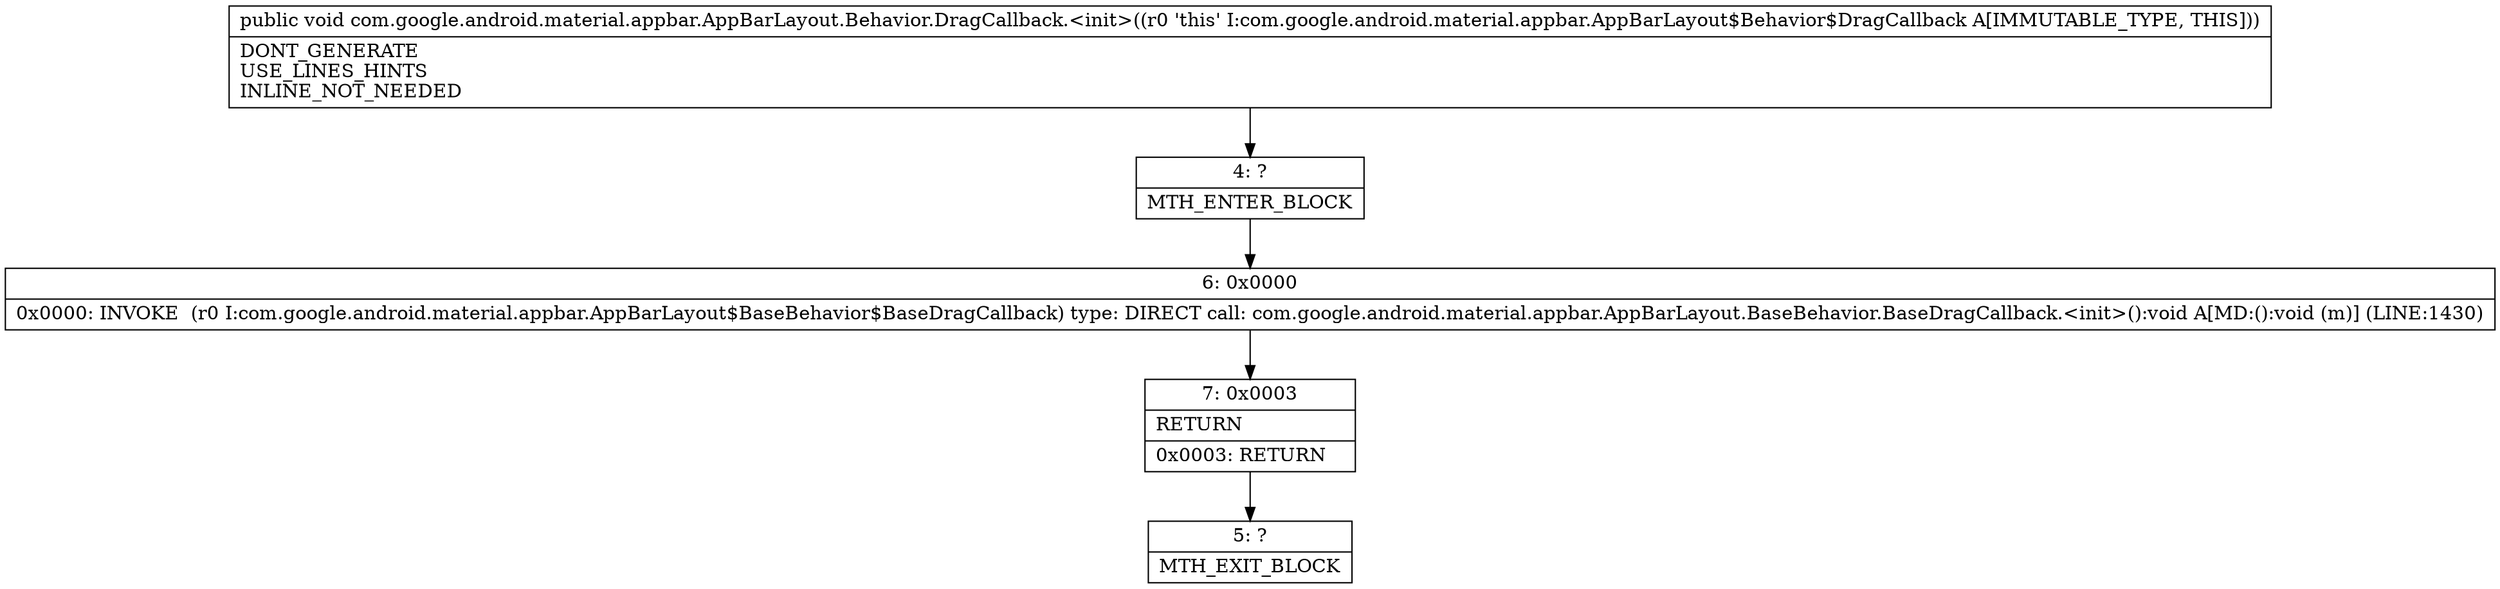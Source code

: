 digraph "CFG forcom.google.android.material.appbar.AppBarLayout.Behavior.DragCallback.\<init\>()V" {
Node_4 [shape=record,label="{4\:\ ?|MTH_ENTER_BLOCK\l}"];
Node_6 [shape=record,label="{6\:\ 0x0000|0x0000: INVOKE  (r0 I:com.google.android.material.appbar.AppBarLayout$BaseBehavior$BaseDragCallback) type: DIRECT call: com.google.android.material.appbar.AppBarLayout.BaseBehavior.BaseDragCallback.\<init\>():void A[MD:():void (m)] (LINE:1430)\l}"];
Node_7 [shape=record,label="{7\:\ 0x0003|RETURN\l|0x0003: RETURN   \l}"];
Node_5 [shape=record,label="{5\:\ ?|MTH_EXIT_BLOCK\l}"];
MethodNode[shape=record,label="{public void com.google.android.material.appbar.AppBarLayout.Behavior.DragCallback.\<init\>((r0 'this' I:com.google.android.material.appbar.AppBarLayout$Behavior$DragCallback A[IMMUTABLE_TYPE, THIS]))  | DONT_GENERATE\lUSE_LINES_HINTS\lINLINE_NOT_NEEDED\l}"];
MethodNode -> Node_4;Node_4 -> Node_6;
Node_6 -> Node_7;
Node_7 -> Node_5;
}


